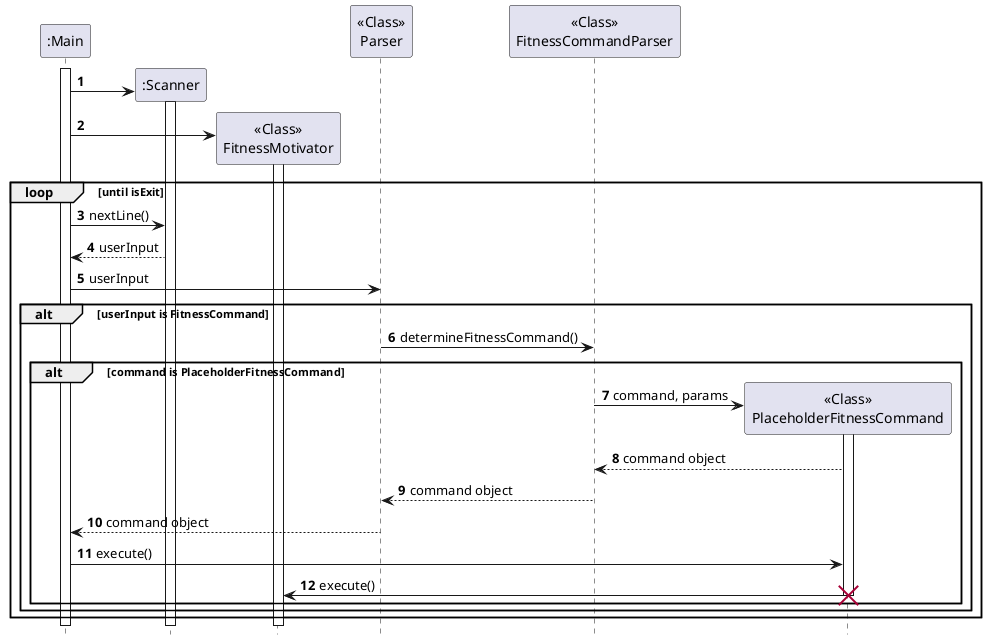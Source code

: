 @startuml

autonumber

participant ":Main" as Main
participant ":Scanner" as Scanner
participant "<<Class>>\nFitnessMotivator" as FitnessMotivator
participant "<<Class>>\nParser" as Parser
participant "<<Class>>\nFitnessCommandParser" as FitnessCommandParser
participant "<<Class>>\nPlaceholderFitnessCommand" as PlaceholderFitnessCommand

hide footbox

activate Main

create Scanner
Main -> Scanner
activate Scanner

create FitnessMotivator
Main -> FitnessMotivator
activate FitnessMotivator

loop until isExit

    Main -> Scanner: nextLine()
    Scanner --> Main: userInput
    Main -> Parser: userInput
    alt userInput is FitnessCommand
        Parser -> FitnessCommandParser: determineFitnessCommand()
        alt command is PlaceholderFitnessCommand
            create PlaceholderFitnessCommand
            FitnessCommandParser -> PlaceholderFitnessCommand: command, params
            activate PlaceholderFitnessCommand
            PlaceholderFitnessCommand --> FitnessCommandParser: command object
            FitnessCommandParser --> Parser: command object
            Parser --> Main: command object
            Main -> PlaceholderFitnessCommand: execute()
            PlaceholderFitnessCommand -> FitnessMotivator: execute()
            destroy PlaceholderFitnessCommand
        end
    end
end

@enduml
